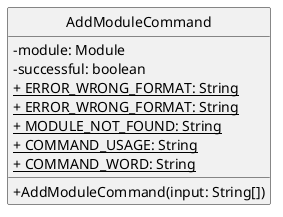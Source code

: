 @startuml
skinparam classAttributeIconSize 0
hide circle
class AddModuleCommand {
    - module: Module
    - successful: boolean
    <u>+ ERROR_WRONG_FORMAT: String
    <u>+ ERROR_WRONG_FORMAT: String
    <u>+ MODULE_NOT_FOUND: String
    <u>+ COMMAND_USAGE: String
    <u>+ COMMAND_WORD: String

    + AddModuleCommand(input: String[])
}
@enduml